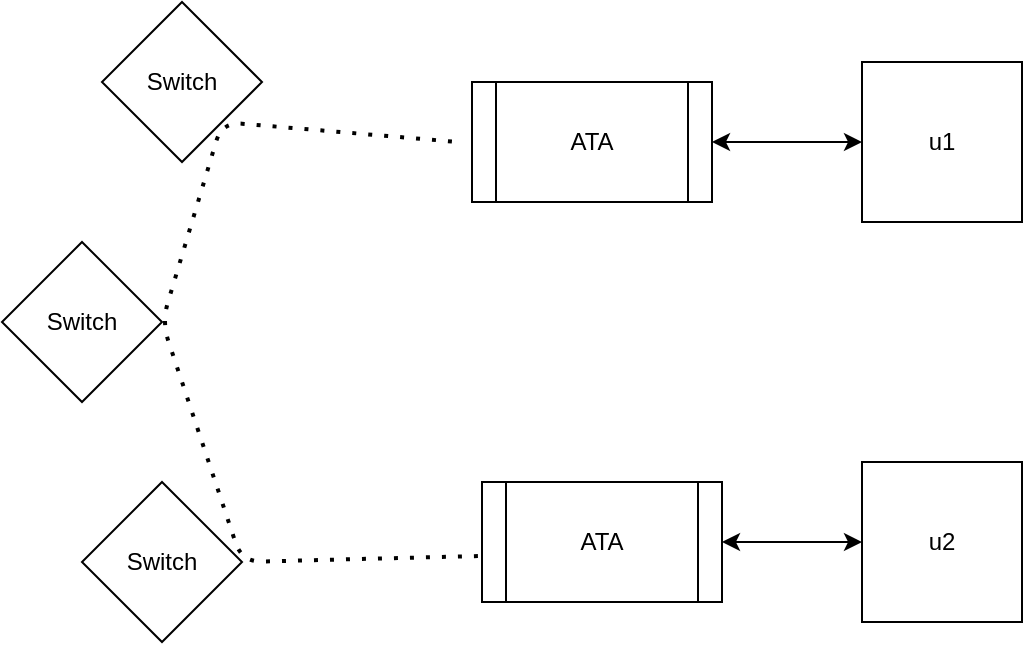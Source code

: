 <mxfile version="13.9.7" type="github">
  <diagram id="bnB4NuRQoSJnh_lVlUAt" name="Page-1">
    <mxGraphModel dx="1422" dy="794" grid="1" gridSize="10" guides="1" tooltips="1" connect="1" arrows="1" fold="1" page="1" pageScale="1" pageWidth="850" pageHeight="1100" math="0" shadow="0">
      <root>
        <mxCell id="0" />
        <mxCell id="1" parent="0" />
        <mxCell id="Ynr8tE2jFnyA9G-cabxy-1" value="u1" style="whiteSpace=wrap;html=1;aspect=fixed;" vertex="1" parent="1">
          <mxGeometry x="560" y="200" width="80" height="80" as="geometry" />
        </mxCell>
        <mxCell id="Ynr8tE2jFnyA9G-cabxy-2" value="u2" style="whiteSpace=wrap;html=1;aspect=fixed;" vertex="1" parent="1">
          <mxGeometry x="560" y="400" width="80" height="80" as="geometry" />
        </mxCell>
        <mxCell id="Ynr8tE2jFnyA9G-cabxy-3" value="ATA" style="shape=process;whiteSpace=wrap;html=1;backgroundOutline=1;" vertex="1" parent="1">
          <mxGeometry x="365" y="210" width="120" height="60" as="geometry" />
        </mxCell>
        <mxCell id="Ynr8tE2jFnyA9G-cabxy-4" value="ATA" style="shape=process;whiteSpace=wrap;html=1;backgroundOutline=1;" vertex="1" parent="1">
          <mxGeometry x="370" y="410" width="120" height="60" as="geometry" />
        </mxCell>
        <mxCell id="Ynr8tE2jFnyA9G-cabxy-9" value="" style="endArrow=none;dashed=1;html=1;dashPattern=1 3;strokeWidth=2;entryX=-0.058;entryY=0.5;entryDx=0;entryDy=0;entryPerimeter=0;exitX=-0.017;exitY=0.617;exitDx=0;exitDy=0;exitPerimeter=0;" edge="1" parent="1" source="Ynr8tE2jFnyA9G-cabxy-4" target="Ynr8tE2jFnyA9G-cabxy-3">
          <mxGeometry width="50" height="50" relative="1" as="geometry">
            <mxPoint x="400" y="430" as="sourcePoint" />
            <mxPoint x="450" y="380" as="targetPoint" />
            <Array as="points">
              <mxPoint x="250" y="450" />
              <mxPoint x="210" y="330" />
              <mxPoint x="240" y="230" />
            </Array>
          </mxGeometry>
        </mxCell>
        <mxCell id="Ynr8tE2jFnyA9G-cabxy-11" value="Switch" style="rhombus;whiteSpace=wrap;html=1;" vertex="1" parent="1">
          <mxGeometry x="130" y="290" width="80" height="80" as="geometry" />
        </mxCell>
        <mxCell id="Ynr8tE2jFnyA9G-cabxy-12" value="Switch" style="rhombus;whiteSpace=wrap;html=1;" vertex="1" parent="1">
          <mxGeometry x="170" y="410" width="80" height="80" as="geometry" />
        </mxCell>
        <mxCell id="Ynr8tE2jFnyA9G-cabxy-13" value="Switch" style="rhombus;whiteSpace=wrap;html=1;" vertex="1" parent="1">
          <mxGeometry x="180" y="170" width="80" height="80" as="geometry" />
        </mxCell>
        <mxCell id="Ynr8tE2jFnyA9G-cabxy-15" value="" style="endArrow=classic;startArrow=classic;html=1;entryX=0;entryY=0.5;entryDx=0;entryDy=0;exitX=1;exitY=0.5;exitDx=0;exitDy=0;" edge="1" parent="1" source="Ynr8tE2jFnyA9G-cabxy-3" target="Ynr8tE2jFnyA9G-cabxy-1">
          <mxGeometry width="50" height="50" relative="1" as="geometry">
            <mxPoint x="500" y="270" as="sourcePoint" />
            <mxPoint x="550" y="220" as="targetPoint" />
          </mxGeometry>
        </mxCell>
        <mxCell id="Ynr8tE2jFnyA9G-cabxy-16" value="" style="endArrow=classic;startArrow=classic;html=1;entryX=0;entryY=0.5;entryDx=0;entryDy=0;exitX=1;exitY=0.5;exitDx=0;exitDy=0;" edge="1" parent="1" source="Ynr8tE2jFnyA9G-cabxy-4" target="Ynr8tE2jFnyA9G-cabxy-2">
          <mxGeometry width="50" height="50" relative="1" as="geometry">
            <mxPoint x="480" y="390" as="sourcePoint" />
            <mxPoint x="555" y="390" as="targetPoint" />
          </mxGeometry>
        </mxCell>
      </root>
    </mxGraphModel>
  </diagram>
</mxfile>
